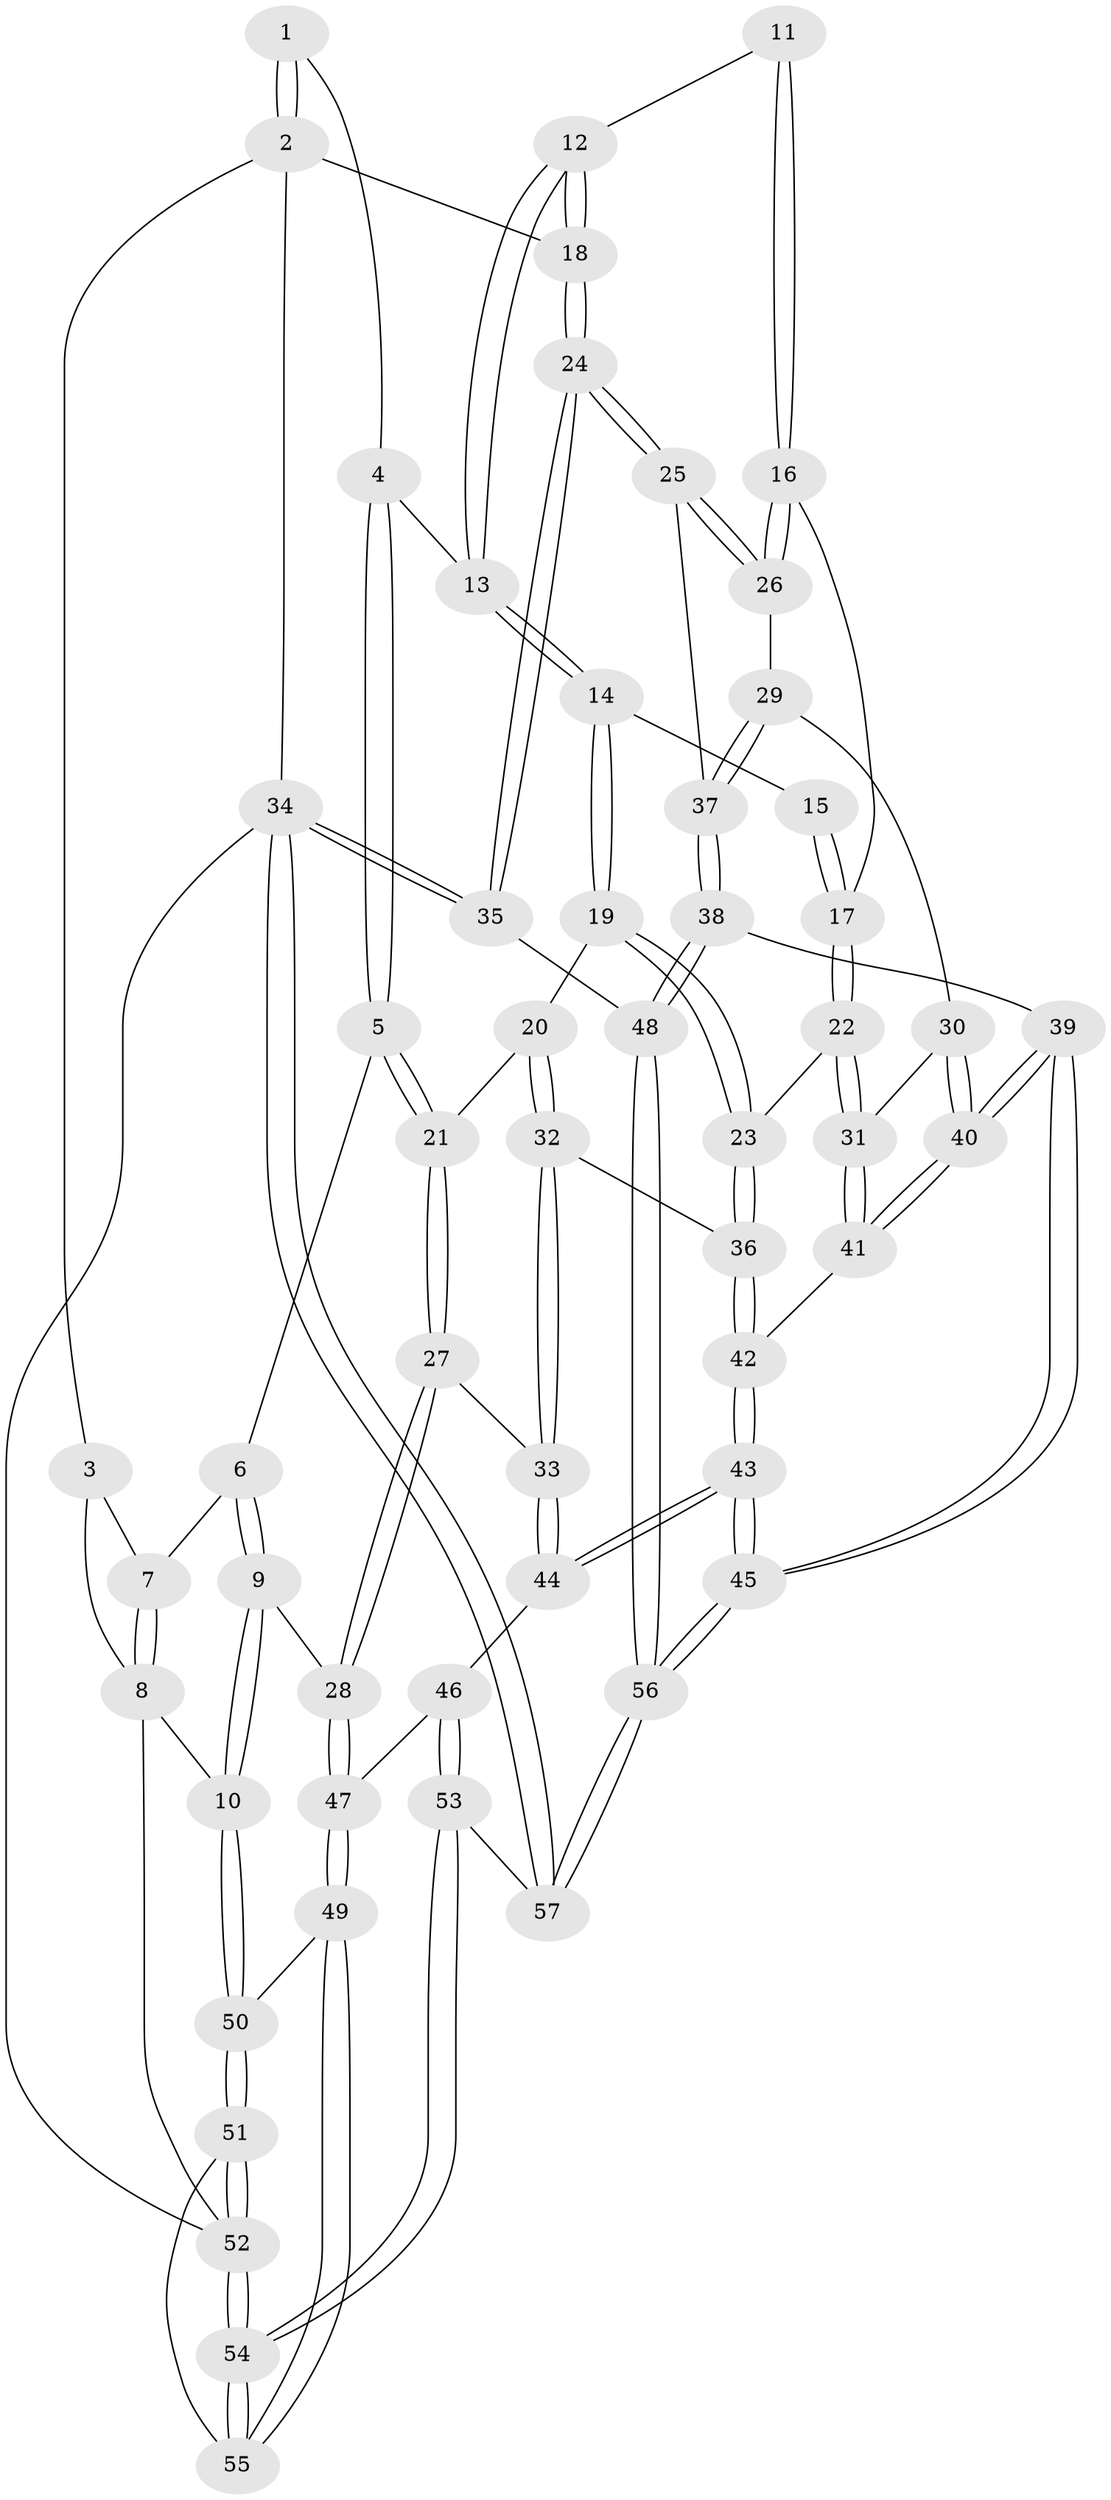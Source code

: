 // Generated by graph-tools (version 1.1) at 2025/03/03/09/25 03:03:17]
// undirected, 57 vertices, 139 edges
graph export_dot {
graph [start="1"]
  node [color=gray90,style=filled];
  1 [pos="+0.5678820263868369+0"];
  2 [pos="+1+0"];
  3 [pos="+0.3735301942349092+0"];
  4 [pos="+0.5948390675984551+0.17543554730588162"];
  5 [pos="+0.29942778114022256+0.268766229441438"];
  6 [pos="+0.2380619807553252+0.17431094137363465"];
  7 [pos="+0.21941209742373036+0.13668422119785328"];
  8 [pos="+0+0.18950011055311936"];
  9 [pos="+0.0005900060591710094+0.509765368015732"];
  10 [pos="+0+0.502823381895727"];
  11 [pos="+0.8830795737347551+0.25246651112643864"];
  12 [pos="+1+0.1577065251430023"];
  13 [pos="+0.5973610038689435+0.1804262555797713"];
  14 [pos="+0.5979232159423017+0.18271954550004868"];
  15 [pos="+0.7304861990816315+0.2606806129973815"];
  16 [pos="+0.7980161842624861+0.39733342973322294"];
  17 [pos="+0.7969647727909516+0.3970418644710716"];
  18 [pos="+1+0.0552005067986801"];
  19 [pos="+0.5721520474026318+0.38308941660302354"];
  20 [pos="+0.4810455140533778+0.4068259010061029"];
  21 [pos="+0.3039986811144349+0.36941415483730355"];
  22 [pos="+0.6208810064772308+0.4294283764840371"];
  23 [pos="+0.5959552599651743+0.41227148153346077"];
  24 [pos="+1+0.45449756407075453"];
  25 [pos="+0.9472417324992387+0.5036037256568268"];
  26 [pos="+0.8009613798907543+0.400448536336983"];
  27 [pos="+0.24753244093355214+0.44723443988546835"];
  28 [pos="+0.09232874360587182+0.525590888644409"];
  29 [pos="+0.75088392328381+0.5200038948837807"];
  30 [pos="+0.7500979893732724+0.5200639152597903"];
  31 [pos="+0.6280823814785703+0.4464022182487994"];
  32 [pos="+0.43000906594331645+0.560879970169813"];
  33 [pos="+0.4067988452517601+0.5897689322603958"];
  34 [pos="+1+1"];
  35 [pos="+1+0.8409176351404634"];
  36 [pos="+0.5321642048784302+0.5401641392533006"];
  37 [pos="+0.8767506641835341+0.5769136598596984"];
  38 [pos="+0.8018795781863247+0.7212309515628168"];
  39 [pos="+0.7212802205817517+0.7655869332893043"];
  40 [pos="+0.6860787019634466+0.6241741502902757"];
  41 [pos="+0.6411555337367115+0.5411130735705"];
  42 [pos="+0.5490145118755847+0.5984188310243758"];
  43 [pos="+0.5153943724285558+0.7162212210432332"];
  44 [pos="+0.41824598019154535+0.6950680330183614"];
  45 [pos="+0.6810997023128212+0.816122132061602"];
  46 [pos="+0.4076364023642592+0.7012850137194507"];
  47 [pos="+0.20567198903423756+0.6863756014945112"];
  48 [pos="+1+0.8359155452066159"];
  49 [pos="+0.18190946893186638+0.8006138357929459"];
  50 [pos="+0+0.6470712267182457"];
  51 [pos="+0+0.7500259590517676"];
  52 [pos="+0+1"];
  53 [pos="+0.24845293362391996+1"];
  54 [pos="+0.24670255260415294+1"];
  55 [pos="+0.18022324323426867+0.8124767872046949"];
  56 [pos="+0.6792270978526119+0.9650957952008586"];
  57 [pos="+0.6380525430230556+1"];
  1 -- 2;
  1 -- 2;
  1 -- 4;
  2 -- 3;
  2 -- 18;
  2 -- 34;
  3 -- 7;
  3 -- 8;
  4 -- 5;
  4 -- 5;
  4 -- 13;
  5 -- 6;
  5 -- 21;
  5 -- 21;
  6 -- 7;
  6 -- 9;
  6 -- 9;
  7 -- 8;
  7 -- 8;
  8 -- 10;
  8 -- 52;
  9 -- 10;
  9 -- 10;
  9 -- 28;
  10 -- 50;
  10 -- 50;
  11 -- 12;
  11 -- 16;
  11 -- 16;
  12 -- 13;
  12 -- 13;
  12 -- 18;
  12 -- 18;
  13 -- 14;
  13 -- 14;
  14 -- 15;
  14 -- 19;
  14 -- 19;
  15 -- 17;
  15 -- 17;
  16 -- 17;
  16 -- 26;
  16 -- 26;
  17 -- 22;
  17 -- 22;
  18 -- 24;
  18 -- 24;
  19 -- 20;
  19 -- 23;
  19 -- 23;
  20 -- 21;
  20 -- 32;
  20 -- 32;
  21 -- 27;
  21 -- 27;
  22 -- 23;
  22 -- 31;
  22 -- 31;
  23 -- 36;
  23 -- 36;
  24 -- 25;
  24 -- 25;
  24 -- 35;
  24 -- 35;
  25 -- 26;
  25 -- 26;
  25 -- 37;
  26 -- 29;
  27 -- 28;
  27 -- 28;
  27 -- 33;
  28 -- 47;
  28 -- 47;
  29 -- 30;
  29 -- 37;
  29 -- 37;
  30 -- 31;
  30 -- 40;
  30 -- 40;
  31 -- 41;
  31 -- 41;
  32 -- 33;
  32 -- 33;
  32 -- 36;
  33 -- 44;
  33 -- 44;
  34 -- 35;
  34 -- 35;
  34 -- 57;
  34 -- 57;
  34 -- 52;
  35 -- 48;
  36 -- 42;
  36 -- 42;
  37 -- 38;
  37 -- 38;
  38 -- 39;
  38 -- 48;
  38 -- 48;
  39 -- 40;
  39 -- 40;
  39 -- 45;
  39 -- 45;
  40 -- 41;
  40 -- 41;
  41 -- 42;
  42 -- 43;
  42 -- 43;
  43 -- 44;
  43 -- 44;
  43 -- 45;
  43 -- 45;
  44 -- 46;
  45 -- 56;
  45 -- 56;
  46 -- 47;
  46 -- 53;
  46 -- 53;
  47 -- 49;
  47 -- 49;
  48 -- 56;
  48 -- 56;
  49 -- 50;
  49 -- 55;
  49 -- 55;
  50 -- 51;
  50 -- 51;
  51 -- 52;
  51 -- 52;
  51 -- 55;
  52 -- 54;
  52 -- 54;
  53 -- 54;
  53 -- 54;
  53 -- 57;
  54 -- 55;
  54 -- 55;
  56 -- 57;
  56 -- 57;
}
